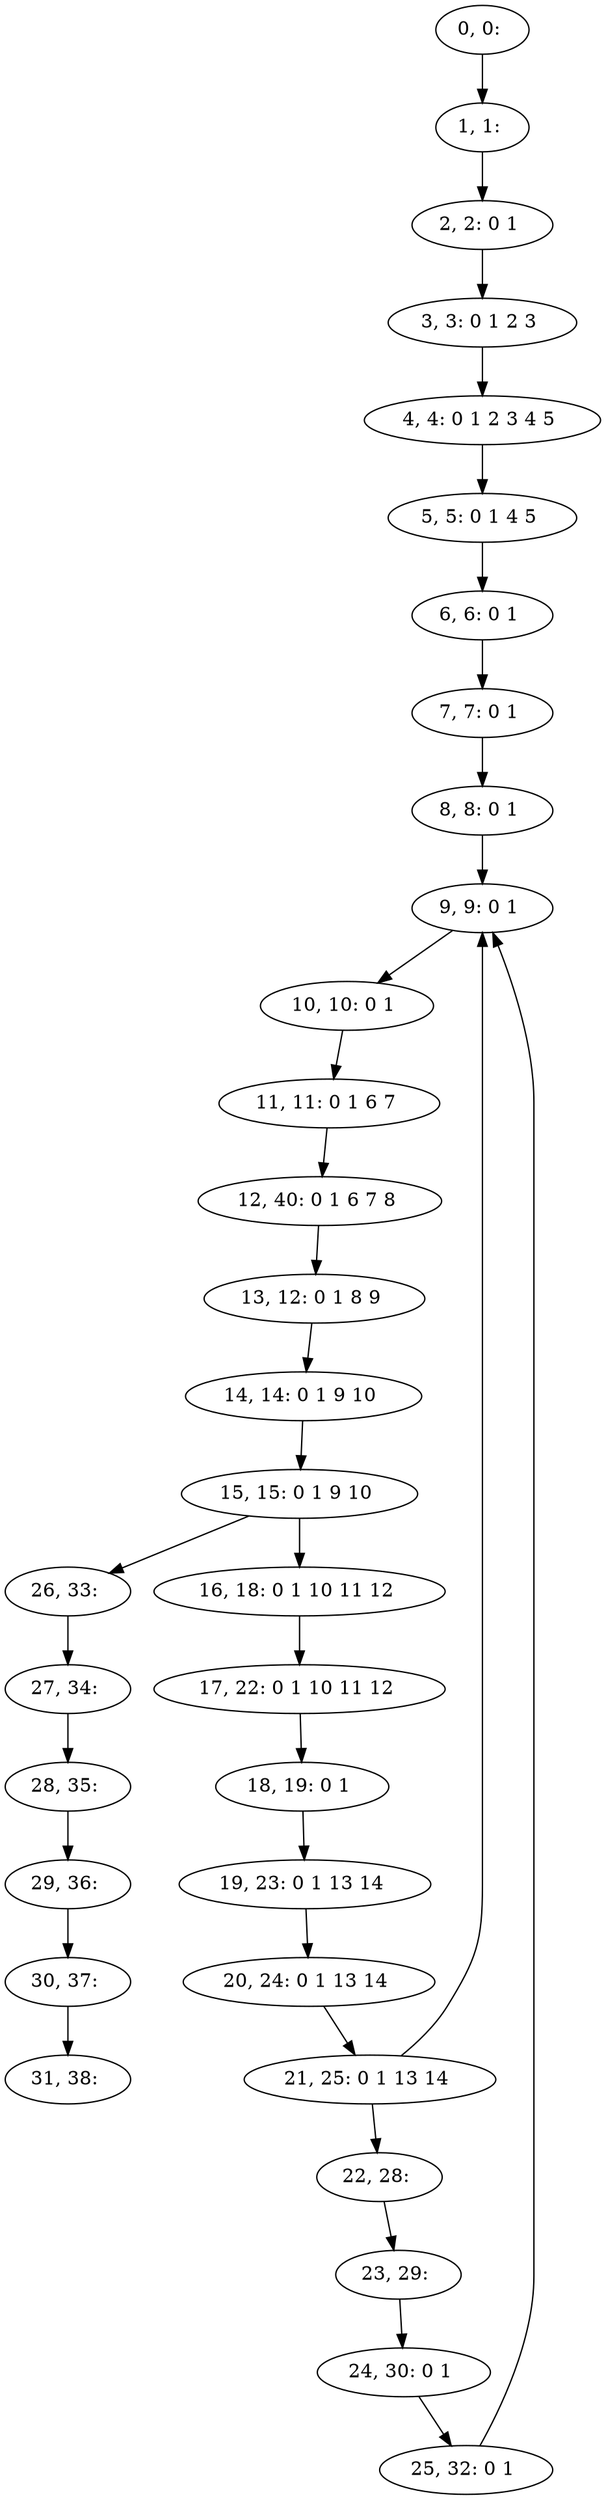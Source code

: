 digraph G {
0[label="0, 0: "];
1[label="1, 1: "];
2[label="2, 2: 0 1 "];
3[label="3, 3: 0 1 2 3 "];
4[label="4, 4: 0 1 2 3 4 5 "];
5[label="5, 5: 0 1 4 5 "];
6[label="6, 6: 0 1 "];
7[label="7, 7: 0 1 "];
8[label="8, 8: 0 1 "];
9[label="9, 9: 0 1 "];
10[label="10, 10: 0 1 "];
11[label="11, 11: 0 1 6 7 "];
12[label="12, 40: 0 1 6 7 8 "];
13[label="13, 12: 0 1 8 9 "];
14[label="14, 14: 0 1 9 10 "];
15[label="15, 15: 0 1 9 10 "];
16[label="16, 18: 0 1 10 11 12 "];
17[label="17, 22: 0 1 10 11 12 "];
18[label="18, 19: 0 1 "];
19[label="19, 23: 0 1 13 14 "];
20[label="20, 24: 0 1 13 14 "];
21[label="21, 25: 0 1 13 14 "];
22[label="22, 28: "];
23[label="23, 29: "];
24[label="24, 30: 0 1 "];
25[label="25, 32: 0 1 "];
26[label="26, 33: "];
27[label="27, 34: "];
28[label="28, 35: "];
29[label="29, 36: "];
30[label="30, 37: "];
31[label="31, 38: "];
0->1 ;
1->2 ;
2->3 ;
3->4 ;
4->5 ;
5->6 ;
6->7 ;
7->8 ;
8->9 ;
9->10 ;
10->11 ;
11->12 ;
12->13 ;
13->14 ;
14->15 ;
15->16 ;
15->26 ;
16->17 ;
17->18 ;
18->19 ;
19->20 ;
20->21 ;
21->22 ;
21->9 ;
22->23 ;
23->24 ;
24->25 ;
25->9 ;
26->27 ;
27->28 ;
28->29 ;
29->30 ;
30->31 ;
}
